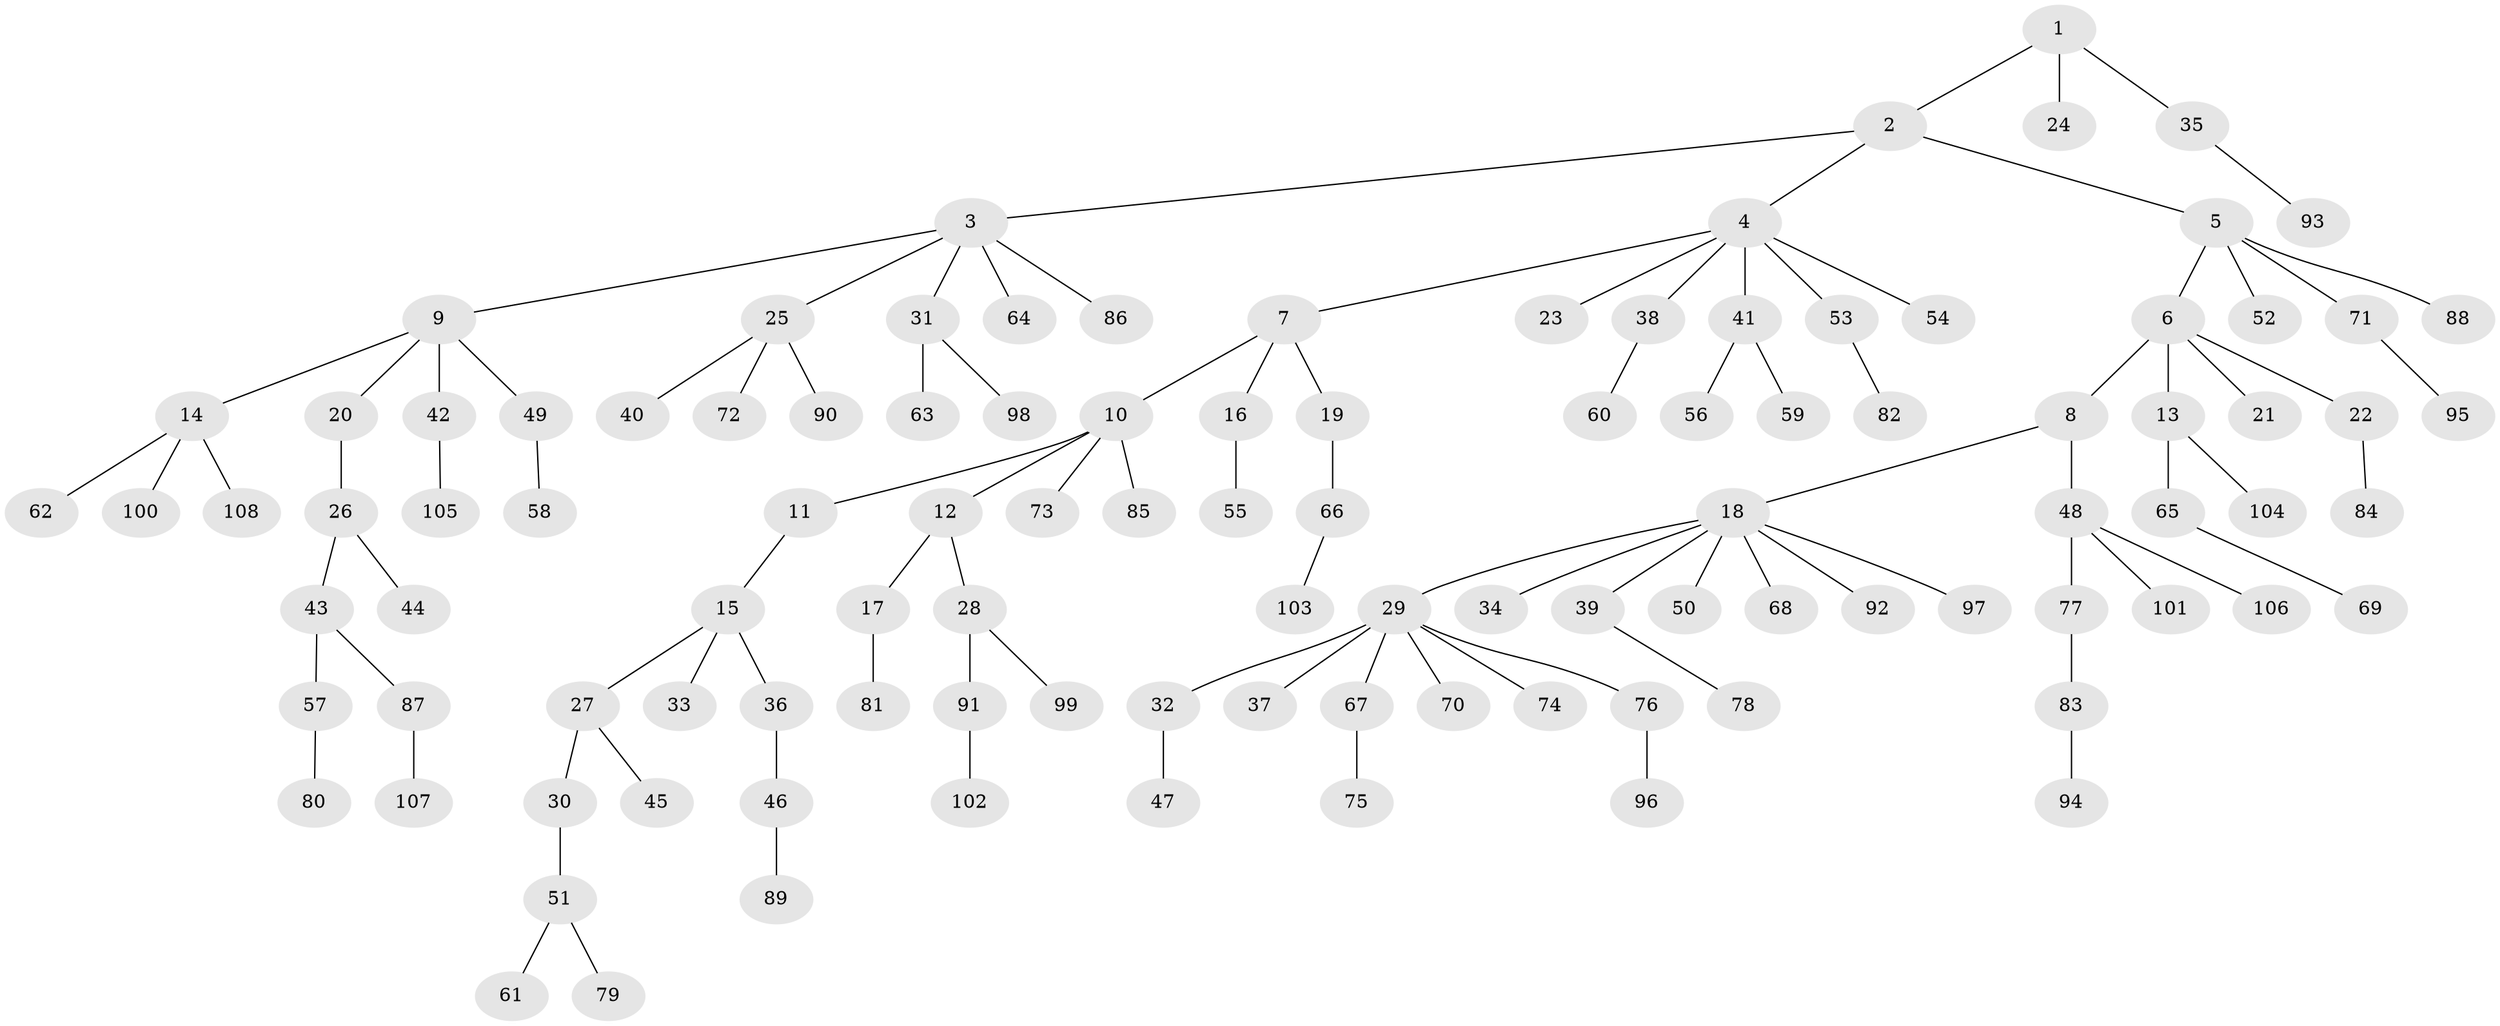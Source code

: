 // coarse degree distribution, {2: 0.2222222222222222, 4: 0.09259259259259259, 5: 0.05555555555555555, 6: 0.018518518518518517, 3: 0.07407407407407407, 1: 0.5370370370370371}
// Generated by graph-tools (version 1.1) at 2025/51/03/04/25 22:51:26]
// undirected, 108 vertices, 107 edges
graph export_dot {
  node [color=gray90,style=filled];
  1;
  2;
  3;
  4;
  5;
  6;
  7;
  8;
  9;
  10;
  11;
  12;
  13;
  14;
  15;
  16;
  17;
  18;
  19;
  20;
  21;
  22;
  23;
  24;
  25;
  26;
  27;
  28;
  29;
  30;
  31;
  32;
  33;
  34;
  35;
  36;
  37;
  38;
  39;
  40;
  41;
  42;
  43;
  44;
  45;
  46;
  47;
  48;
  49;
  50;
  51;
  52;
  53;
  54;
  55;
  56;
  57;
  58;
  59;
  60;
  61;
  62;
  63;
  64;
  65;
  66;
  67;
  68;
  69;
  70;
  71;
  72;
  73;
  74;
  75;
  76;
  77;
  78;
  79;
  80;
  81;
  82;
  83;
  84;
  85;
  86;
  87;
  88;
  89;
  90;
  91;
  92;
  93;
  94;
  95;
  96;
  97;
  98;
  99;
  100;
  101;
  102;
  103;
  104;
  105;
  106;
  107;
  108;
  1 -- 2;
  1 -- 24;
  1 -- 35;
  2 -- 3;
  2 -- 4;
  2 -- 5;
  3 -- 9;
  3 -- 25;
  3 -- 31;
  3 -- 64;
  3 -- 86;
  4 -- 7;
  4 -- 23;
  4 -- 38;
  4 -- 41;
  4 -- 53;
  4 -- 54;
  5 -- 6;
  5 -- 52;
  5 -- 71;
  5 -- 88;
  6 -- 8;
  6 -- 13;
  6 -- 21;
  6 -- 22;
  7 -- 10;
  7 -- 16;
  7 -- 19;
  8 -- 18;
  8 -- 48;
  9 -- 14;
  9 -- 20;
  9 -- 42;
  9 -- 49;
  10 -- 11;
  10 -- 12;
  10 -- 73;
  10 -- 85;
  11 -- 15;
  12 -- 17;
  12 -- 28;
  13 -- 65;
  13 -- 104;
  14 -- 62;
  14 -- 100;
  14 -- 108;
  15 -- 27;
  15 -- 33;
  15 -- 36;
  16 -- 55;
  17 -- 81;
  18 -- 29;
  18 -- 34;
  18 -- 39;
  18 -- 50;
  18 -- 68;
  18 -- 92;
  18 -- 97;
  19 -- 66;
  20 -- 26;
  22 -- 84;
  25 -- 40;
  25 -- 72;
  25 -- 90;
  26 -- 43;
  26 -- 44;
  27 -- 30;
  27 -- 45;
  28 -- 91;
  28 -- 99;
  29 -- 32;
  29 -- 37;
  29 -- 67;
  29 -- 70;
  29 -- 74;
  29 -- 76;
  30 -- 51;
  31 -- 63;
  31 -- 98;
  32 -- 47;
  35 -- 93;
  36 -- 46;
  38 -- 60;
  39 -- 78;
  41 -- 56;
  41 -- 59;
  42 -- 105;
  43 -- 57;
  43 -- 87;
  46 -- 89;
  48 -- 77;
  48 -- 101;
  48 -- 106;
  49 -- 58;
  51 -- 61;
  51 -- 79;
  53 -- 82;
  57 -- 80;
  65 -- 69;
  66 -- 103;
  67 -- 75;
  71 -- 95;
  76 -- 96;
  77 -- 83;
  83 -- 94;
  87 -- 107;
  91 -- 102;
}
